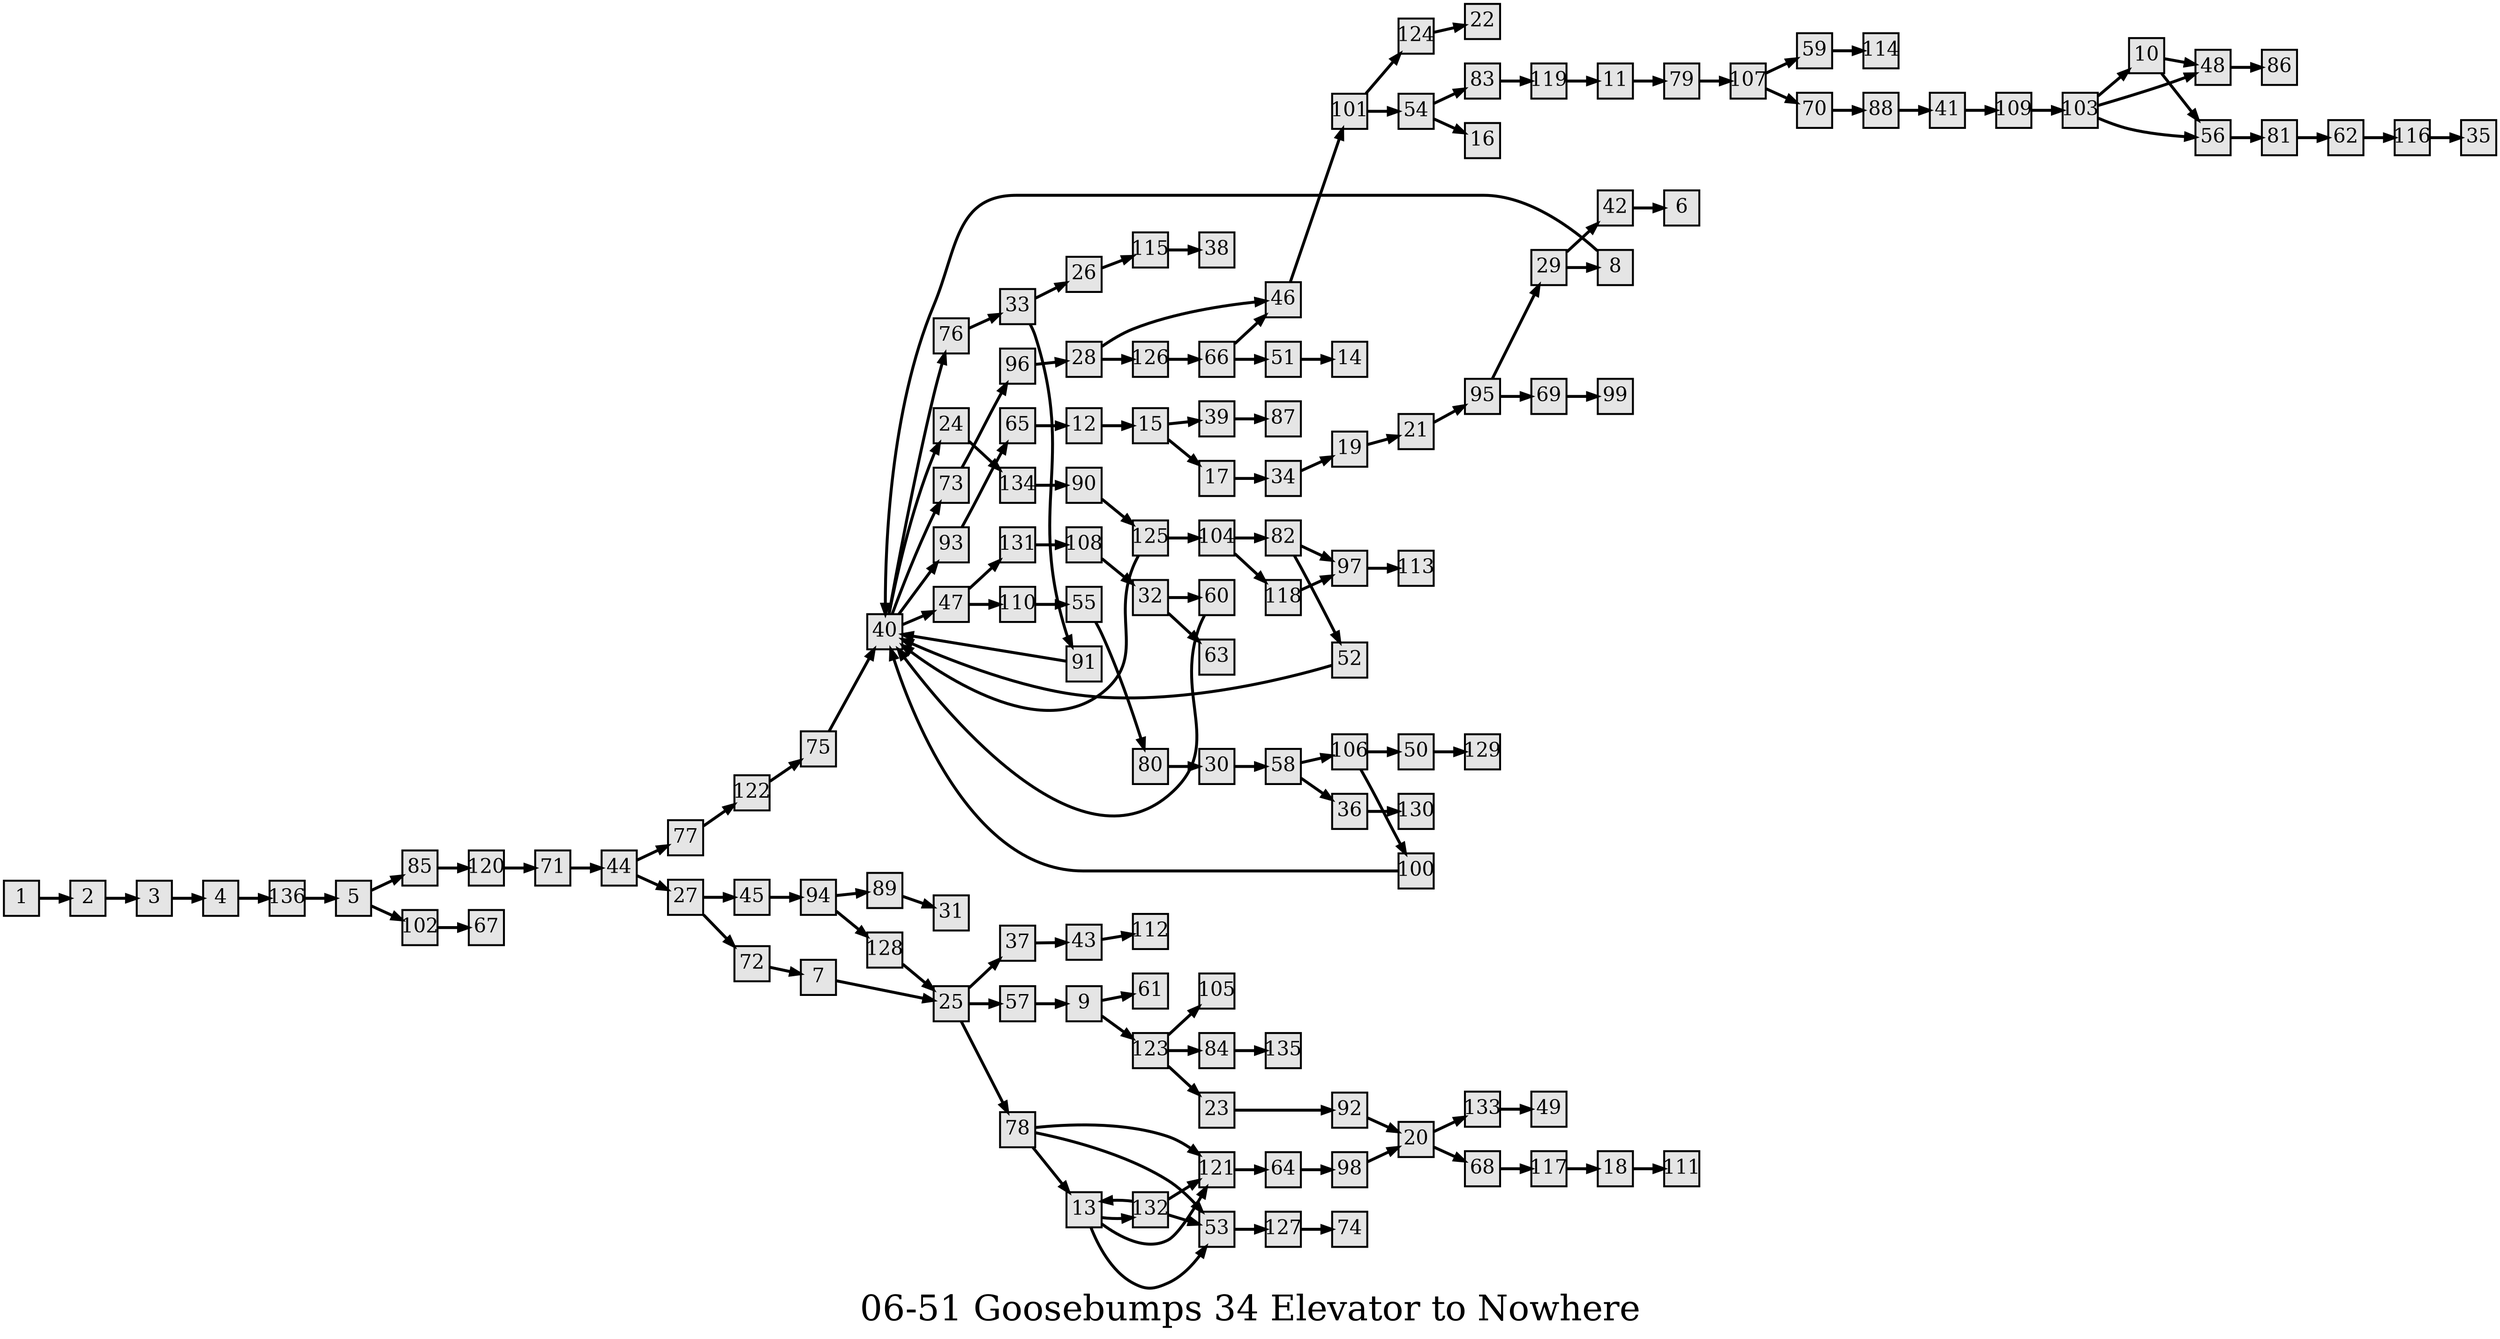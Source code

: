 digraph g{
  graph [ label="06-51 Goosebumps 34 Elevator to Nowhere" rankdir=LR, ordering=out, fontsize=36, nodesep="0.35", ranksep="0.45"];
  node  [shape=rect, penwidth=2, fontsize=20, style=filled, fillcolor=grey90, margin="0,0", labelfloat=true, regular=true, fixedsize=true];
  edge  [labelfloat=true, penwidth=3, fontsize=12];
  // ---;
  // group  : Katz;
  // id     : 06-51;
  // gbid   : 1232;
  // series : Give Yourself Goosebumps;
  // title  : Elevator to Nowhere;
  // author : R.L. Stine;
  // credit:;
  // - name : Yee-Ann Wong;
  // role : encoder;
  // date : 2017-08-31;
  // - name : Jeremy Douglass;
  // role : editor;
  // date : 2017-10-19;
  // render:;
  // - name   : small;
  // styles : gvStyles-small.txt;
  // engine : dot;
  // comment: >;
  
  // ---;
  
  // From | To | Label;
  
  1 -> 2;
  2 -> 3;
  3 -> 4;
  4 -> 136;
  5 -> 85;
  5 -> 102;
  7 -> 25;
  8 -> 40;
  9 -> 61;
  9 -> 123;
  10 -> 48;
  10 -> 56;
  11 -> 79;
  12 -> 15;
  13 -> 132;
  13 -> 121;
  13 -> 53;
  15 -> 39;
  15 -> 17;
  17 -> 34;
  18 -> 111;
  19 -> 21;
  20 -> 133;
  20 -> 68;
  21 -> 95;
  23 -> 92;
  24 -> 134;
  25 -> 37;
  25 -> 57;
  25 -> 78;
  26 -> 115;
  27 -> 45;
  27 -> 72;
  28 -> 46;
  28 -> 126;
  29 -> 42;
  29 -> 8;
  30 -> 58;
  32 -> 60;
  32 -> 63;
  33 -> 26;
  33 -> 91;
  34 -> 19;
  36 -> 130;
  37 -> 43;
  39 -> 87;
  40 -> 76;
  40 -> 24;
  40 -> 73;
  40 -> 93;
  40 -> 47;
  41 -> 109;
  42 -> 6;
  43 -> 112;
  44 -> 77;
  44 -> 27;
  45 -> 94;
  46 -> 101;
  47 -> 131;
  47 -> 110;
  48 -> 86;
  50 -> 129;
  51 -> 14;
  52 -> 40;
  53 -> 127;
  54 -> 83;
  54 -> 16;
  55 -> 80;
  56 -> 81;
  57 -> 9;
  58 -> 106;
  58 -> 36;
  59 -> 114;
  60 -> 40;
  62 -> 116;
  64 -> 98;
  65 -> 12;
  66 -> 46;
  66 -> 51;
  68 -> 117;
  69 -> 99;
  70 -> 88;
  71 -> 44;
  72 -> 7;
  73 -> 96;
  75 -> 40;
  76 -> 33;
  77 -> 122;
  78 -> 121;
  78 -> 53;
  78 -> 13;
  79 -> 107;
  80 -> 30;
  81 -> 62;
  82 -> 97;
  82 -> 52;
  83 -> 119;
  84 -> 135;
  85 -> 120;
  88 -> 41;
  89 -> 31;
  90 -> 125;
  91 -> 40;
  92 -> 20;
  93 -> 65;
  94 -> 89;
  94 -> 128;
  95 -> 29;
  95 -> 69;
  96 -> 28;
  97 -> 113;
  98 -> 20;
  100 -> 40;
  101 -> 124;
  101 -> 54;
  102 -> 67;
  103 -> 10;
  103 -> 48;
  103 -> 56;
  104 -> 82;
  104 -> 118;
  106 -> 50;
  106 -> 100;
  107 -> 59;
  107 -> 70;
  108 -> 32;
  109 -> 103;
  110 -> 55;
  115 -> 38;
  116 -> 35;
  117 -> 18;
  118 -> 97;
  119 -> 11;
  120 -> 71;
  121 -> 64;
  122 -> 75;
  123 -> 105;
  123 -> 84;
  123 -> 23;
  124 -> 22;
  125 -> 104;
  125 -> 40;
  126 -> 66;
  127 -> 74;
  128 -> 25;
  131 -> 108;
  132 -> 13;
  132 -> 121;
  132 -> 53;
  133 -> 49;
  134 -> 90;
  136 -> 5;
}

